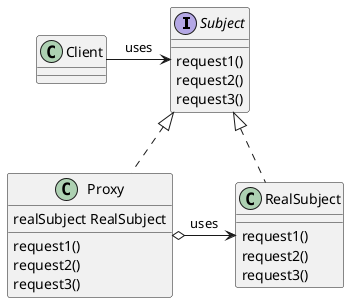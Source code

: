 @startuml

interface Subject {
  {method} request1()
  {method} request2()
  {method} request3()
}
class Proxy {
  realSubject RealSubject
  {method} request1()
  {method} request2()
  {method} request3()
}
class RealSubject {
  {method} request1()
  {method} request2()
  {method} request3()
}

Client -right-> Subject: uses
Proxy .up.|> Subject
RealSubject .up.|> Subject
Proxy o-right-> RealSubject: uses
@enduml
